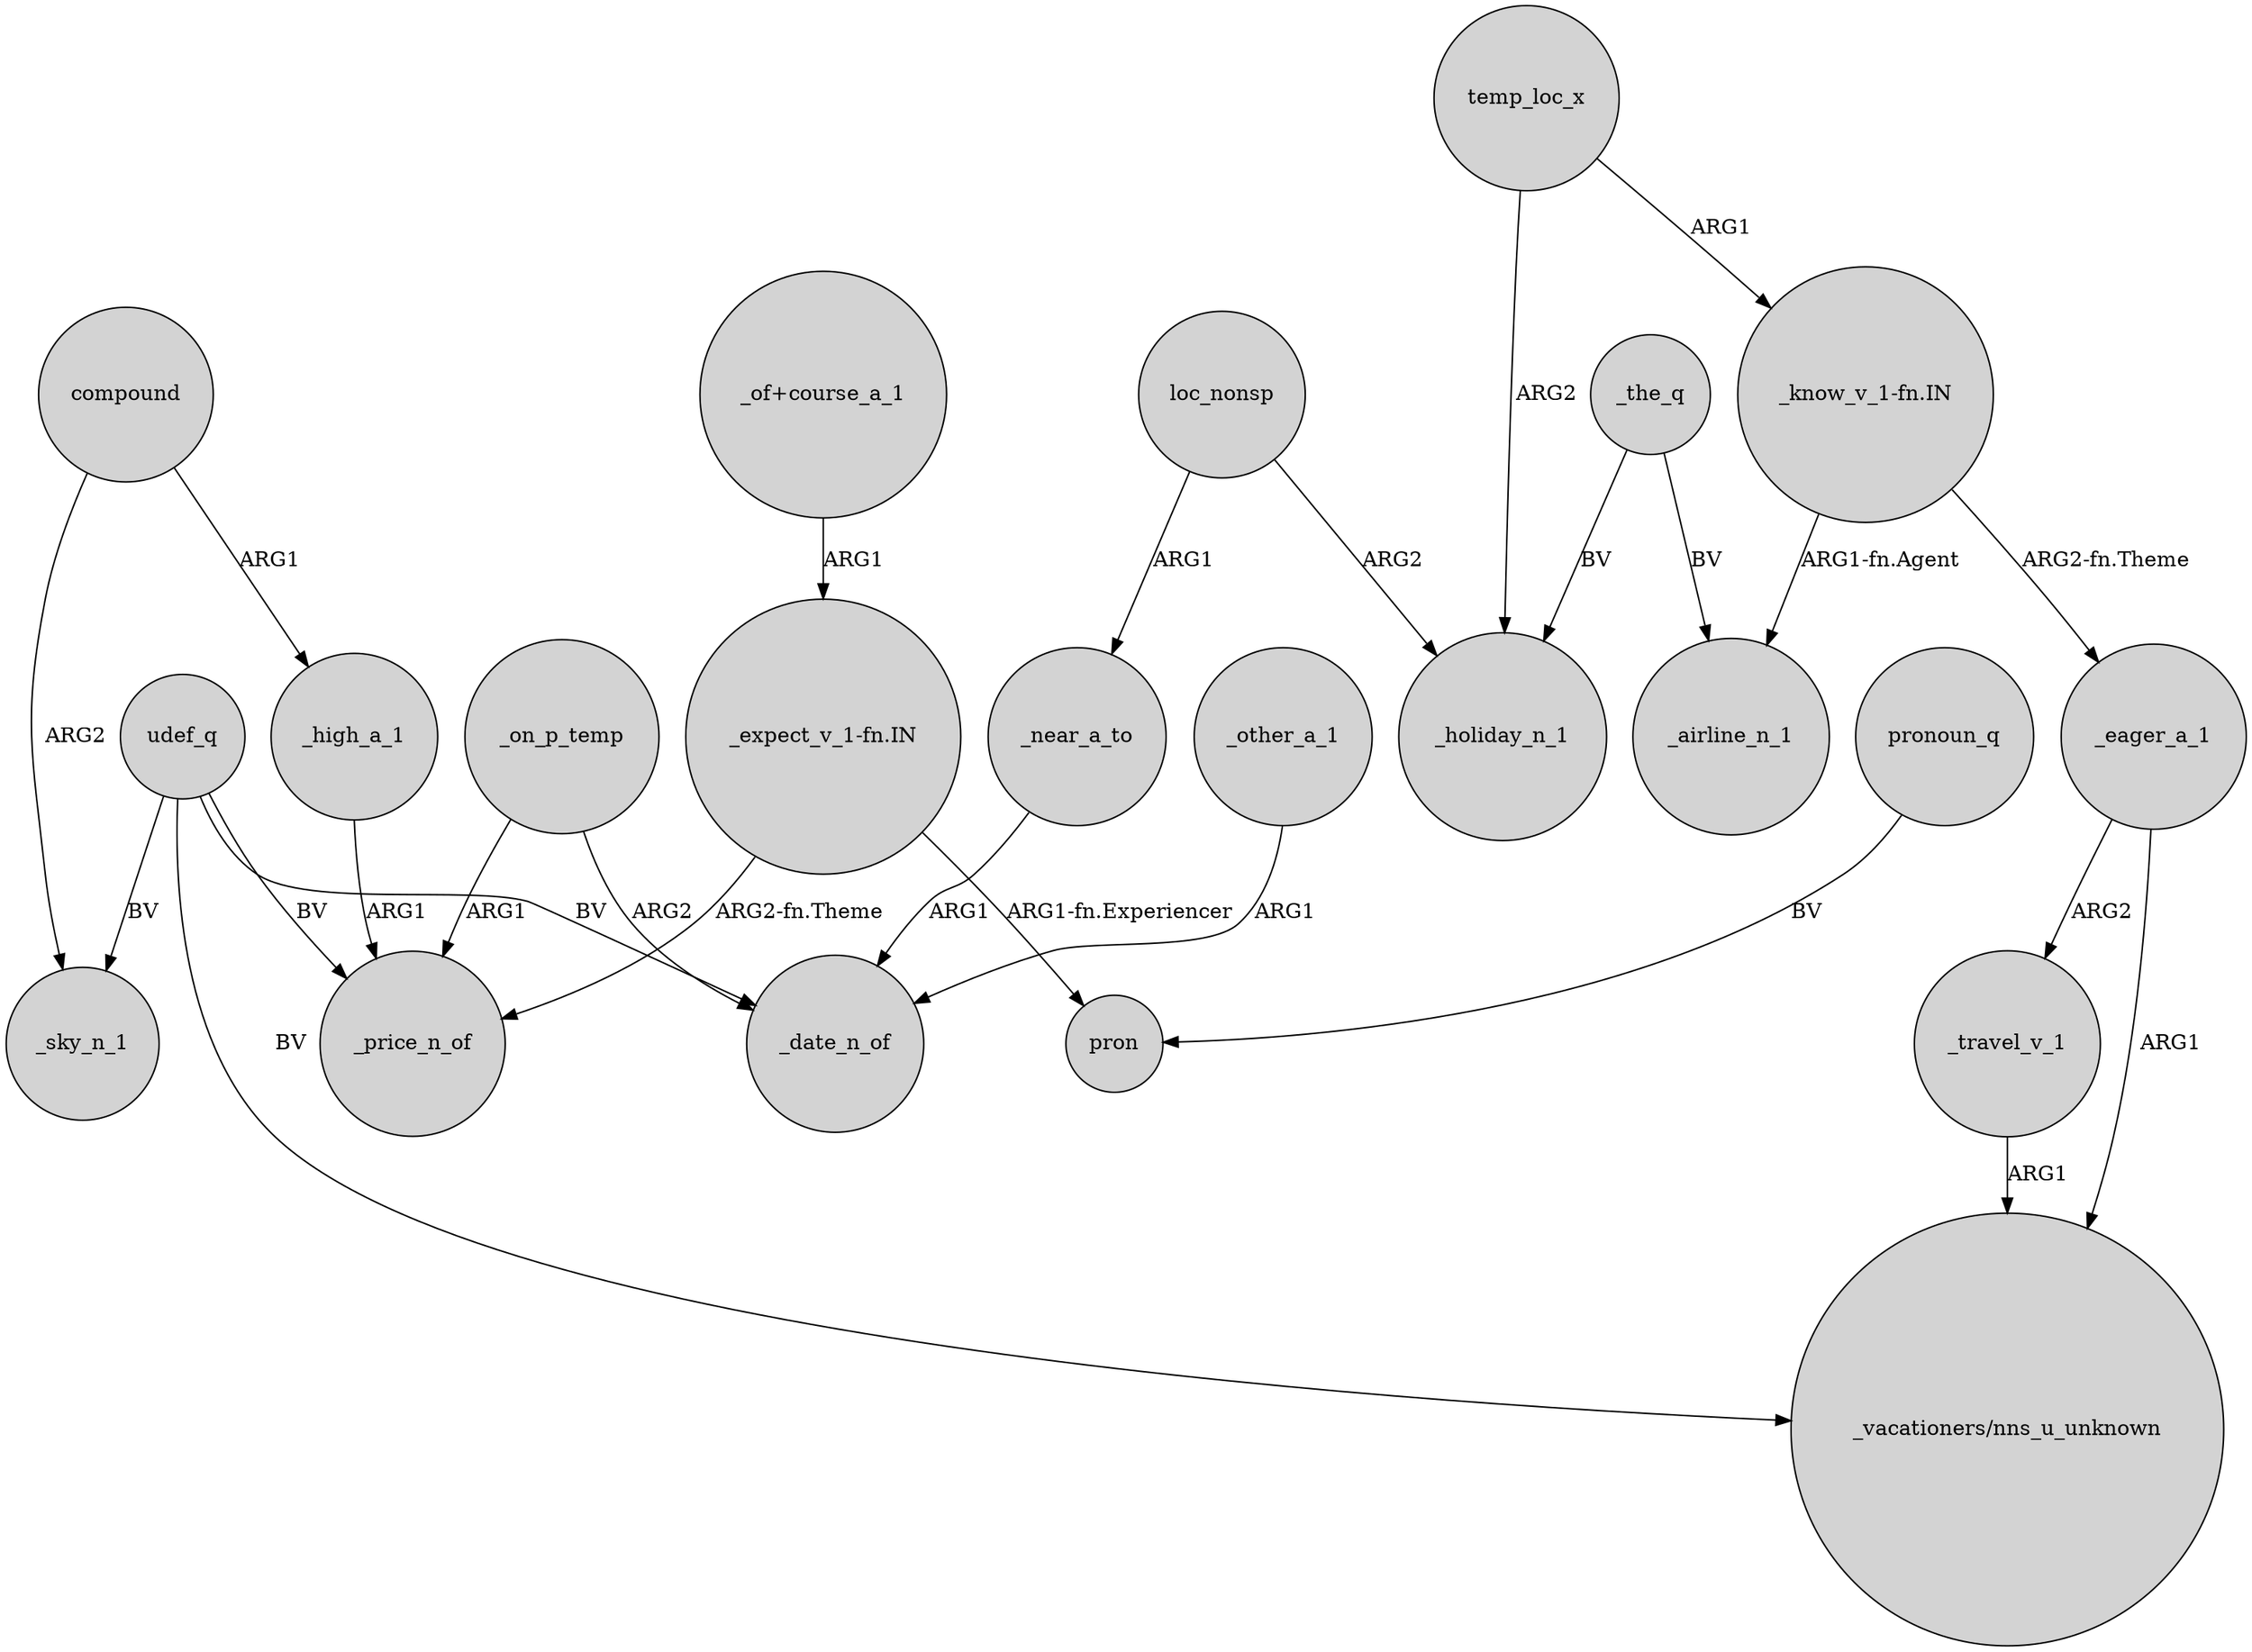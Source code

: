 digraph {
	node [shape=circle style=filled]
	udef_q -> _price_n_of [label=BV]
	"_know_v_1-fn.IN" -> _airline_n_1 [label="ARG1-fn.Agent"]
	loc_nonsp -> _near_a_to [label=ARG1]
	udef_q -> _date_n_of [label=BV]
	_on_p_temp -> _price_n_of [label=ARG1]
	_the_q -> _holiday_n_1 [label=BV]
	_on_p_temp -> _date_n_of [label=ARG2]
	loc_nonsp -> _holiday_n_1 [label=ARG2]
	pronoun_q -> pron [label=BV]
	"_of+course_a_1" -> "_expect_v_1-fn.IN" [label=ARG1]
	_high_a_1 -> _price_n_of [label=ARG1]
	_eager_a_1 -> _travel_v_1 [label=ARG2]
	"_expect_v_1-fn.IN" -> _price_n_of [label="ARG2-fn.Theme"]
	_the_q -> _airline_n_1 [label=BV]
	temp_loc_x -> "_know_v_1-fn.IN" [label=ARG1]
	compound -> _sky_n_1 [label=ARG2]
	temp_loc_x -> _holiday_n_1 [label=ARG2]
	udef_q -> _sky_n_1 [label=BV]
	"_expect_v_1-fn.IN" -> pron [label="ARG1-fn.Experiencer"]
	"_know_v_1-fn.IN" -> _eager_a_1 [label="ARG2-fn.Theme"]
	compound -> _high_a_1 [label=ARG1]
	_other_a_1 -> _date_n_of [label=ARG1]
	_near_a_to -> _date_n_of [label=ARG1]
	_travel_v_1 -> "_vacationers/nns_u_unknown" [label=ARG1]
	udef_q -> "_vacationers/nns_u_unknown" [label=BV]
	_eager_a_1 -> "_vacationers/nns_u_unknown" [label=ARG1]
}
